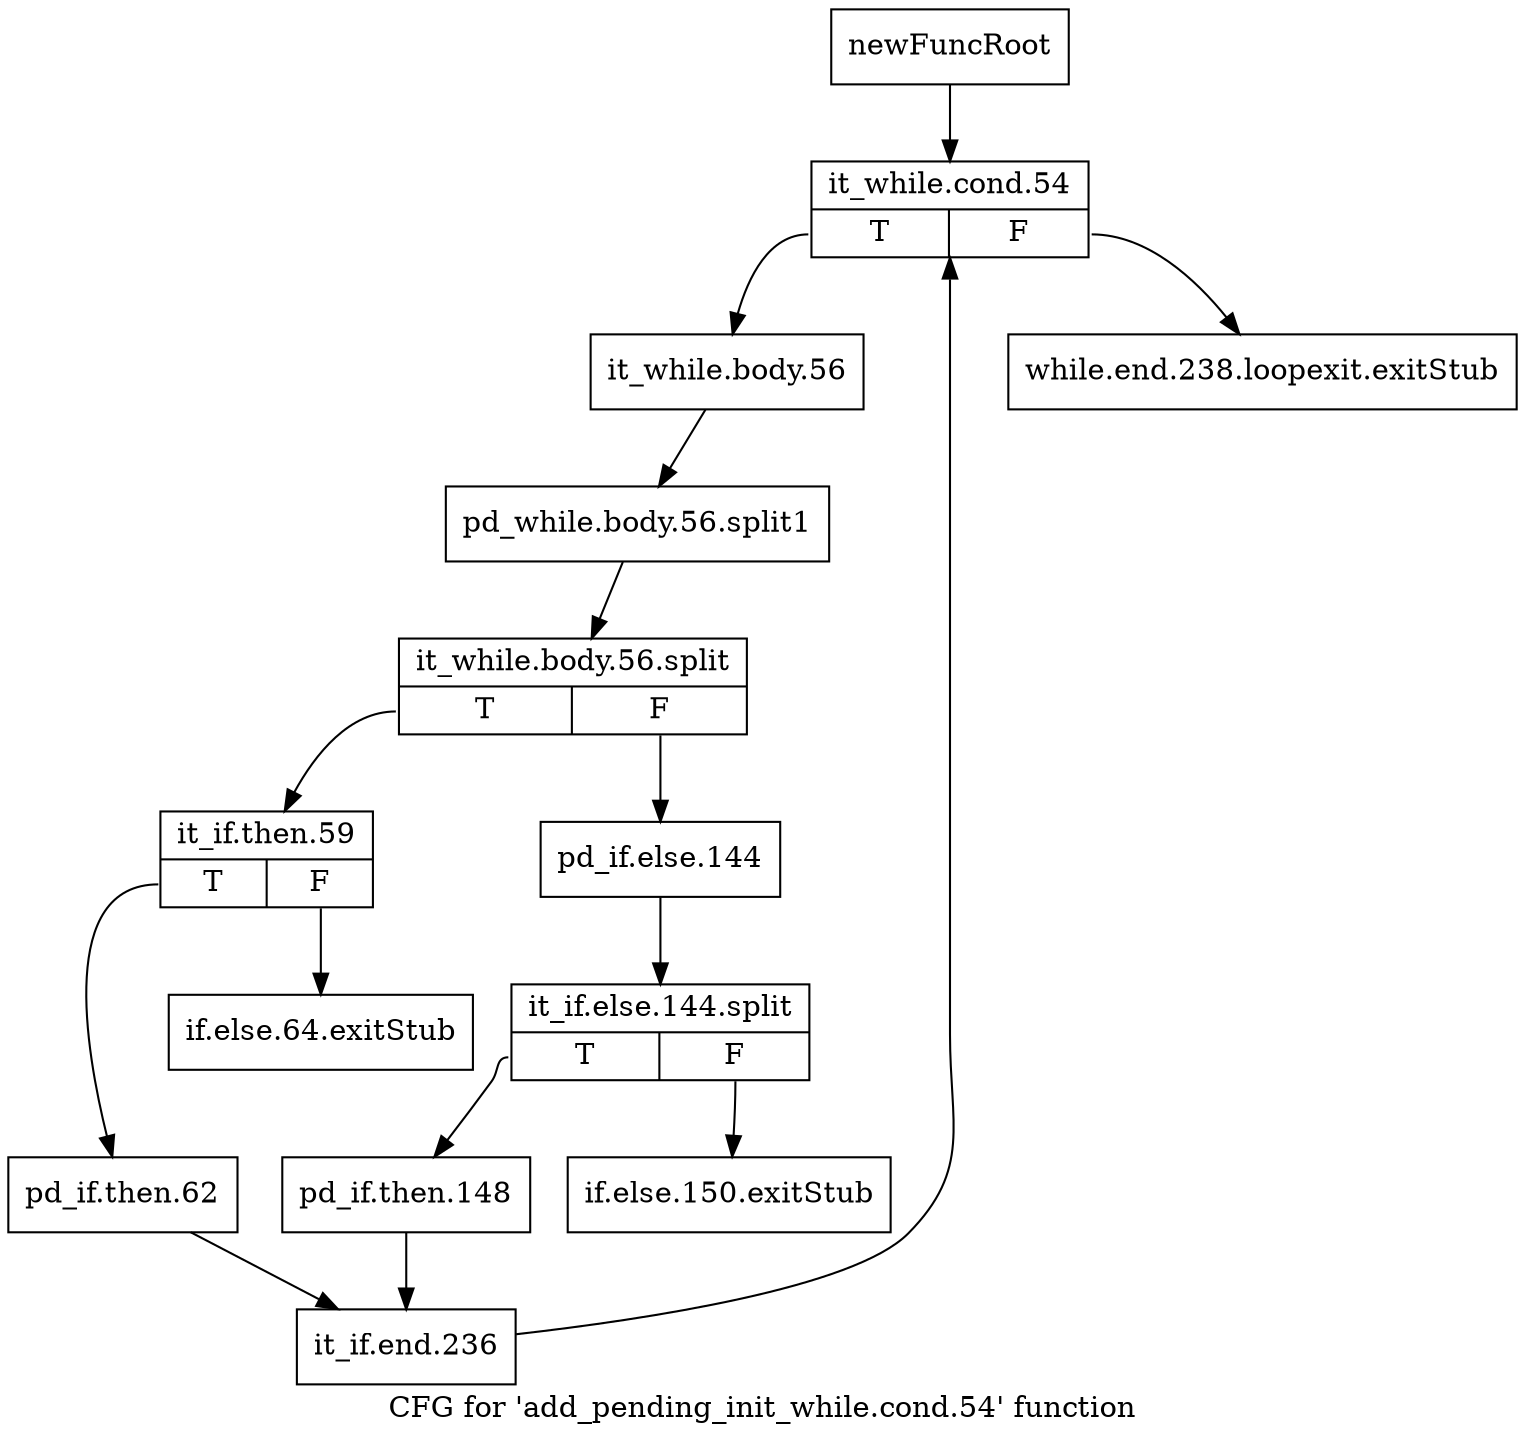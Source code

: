 digraph "CFG for 'add_pending_init_while.cond.54' function" {
	label="CFG for 'add_pending_init_while.cond.54' function";

	Node0xa105460 [shape=record,label="{newFuncRoot}"];
	Node0xa105460 -> Node0xa1055a0;
	Node0xa1054b0 [shape=record,label="{while.end.238.loopexit.exitStub}"];
	Node0xa105500 [shape=record,label="{if.else.150.exitStub}"];
	Node0xa105550 [shape=record,label="{if.else.64.exitStub}"];
	Node0xa1055a0 [shape=record,label="{it_while.cond.54|{<s0>T|<s1>F}}"];
	Node0xa1055a0:s0 -> Node0xa1055f0;
	Node0xa1055a0:s1 -> Node0xa1054b0;
	Node0xa1055f0 [shape=record,label="{it_while.body.56}"];
	Node0xa1055f0 -> Node0xf039b20;
	Node0xf039b20 [shape=record,label="{pd_while.body.56.split1}"];
	Node0xf039b20 -> Node0xf039ad0;
	Node0xf039ad0 [shape=record,label="{it_while.body.56.split|{<s0>T|<s1>F}}"];
	Node0xf039ad0:s0 -> Node0xa1056e0;
	Node0xf039ad0:s1 -> Node0xa105640;
	Node0xa105640 [shape=record,label="{pd_if.else.144}"];
	Node0xa105640 -> Node0xf0f1790;
	Node0xf0f1790 [shape=record,label="{it_if.else.144.split|{<s0>T|<s1>F}}"];
	Node0xf0f1790:s0 -> Node0xa105690;
	Node0xf0f1790:s1 -> Node0xa105500;
	Node0xa105690 [shape=record,label="{pd_if.then.148}"];
	Node0xa105690 -> Node0xa105780;
	Node0xa1056e0 [shape=record,label="{it_if.then.59|{<s0>T|<s1>F}}"];
	Node0xa1056e0:s0 -> Node0xa105730;
	Node0xa1056e0:s1 -> Node0xa105550;
	Node0xa105730 [shape=record,label="{pd_if.then.62}"];
	Node0xa105730 -> Node0xa105780;
	Node0xa105780 [shape=record,label="{it_if.end.236}"];
	Node0xa105780 -> Node0xa1055a0;
}
